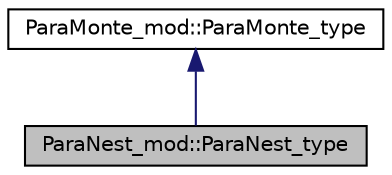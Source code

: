 digraph "ParaNest_mod::ParaNest_type"
{
 // LATEX_PDF_SIZE
  edge [fontname="Helvetica",fontsize="10",labelfontname="Helvetica",labelfontsize="10"];
  node [fontname="Helvetica",fontsize="10",shape=record];
  Node1 [label="ParaNest_mod::ParaNest_type",height=0.2,width=0.4,color="black", fillcolor="grey75", style="filled", fontcolor="black",tooltip="The ParaNest_type class."];
  Node2 -> Node1 [dir="back",color="midnightblue",fontsize="10",style="solid"];
  Node2 [label="ParaMonte_mod::ParaMonte_type",height=0.2,width=0.4,color="black", fillcolor="white", style="filled",URL="$structParaMonte__mod_1_1ParaMonte__type.html",tooltip="The ParaMonte_type sampler base class."];
}

